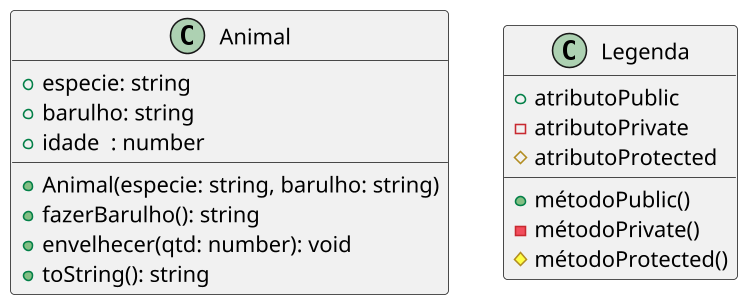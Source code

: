 
@startuml

skinparam defaultFontName "Source Code Pro"
skinparam dpi 150

class Animal {
    + especie: string
    + barulho: string
    + idade  : number
    __
    + Animal(especie: string, barulho: string)
    + fazerBarulho(): string
    + envelhecer(qtd: number): void
    + toString(): string
}

class Legenda {
  + atributoPublic
  - atributoPrivate
  # atributoProtected
  __
  + métodoPublic()
  - métodoPrivate()
  # métodoProtected()
}


@enduml
